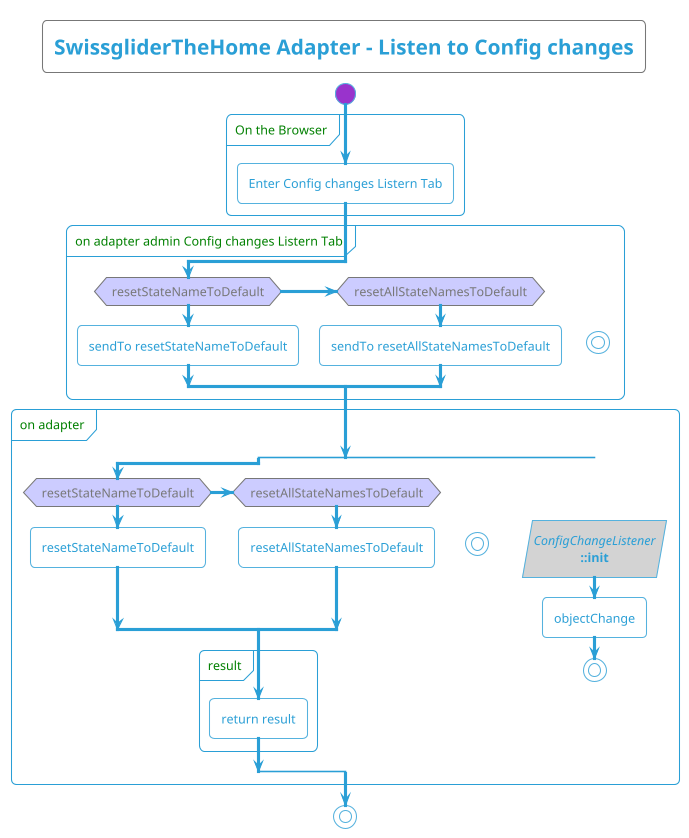 @startuml
!theme cyborg-outline
skinparam defaultTextAlignment center

<style>
    diamond {
        BackgroundColor #ccf
    }
    partition {
        FontColor green
        RoundCorner 10
    }
  arrow {
    FontColor black
    FontName arial
  }
</style>

title
    SwissgliderTheHome Adapter - Listen to Config changes
end title

start
partition "On the Browser" {
    :Enter Config changes Listern Tab;
}
partition "on adapter admin Config changes Listern Tab" {
    if (resetStateNameToDefault)
        :sendTo resetStateNameToDefault;
    elseif (resetAllStateNamesToDefault)
        :sendTo resetAllStateNamesToDefault;
    else ()
    -[hidden]->
        stop
    endif
}
partition "on adapter" {
    split
        if (resetStateNameToDefault)
            :resetStateNameToDefault;
        elseif (resetAllStateNamesToDefault)
            :resetAllStateNamesToDefault;
        else ()
            -[hidden]->
            stop
        endif
        partition "result" {
                :return result;
            }
    split again
        -[hidden]->
        #LightGray://ConfigChangeListener//
        **::init**/
        :objectChange;
        stop
    end split
}
stop


@enduml